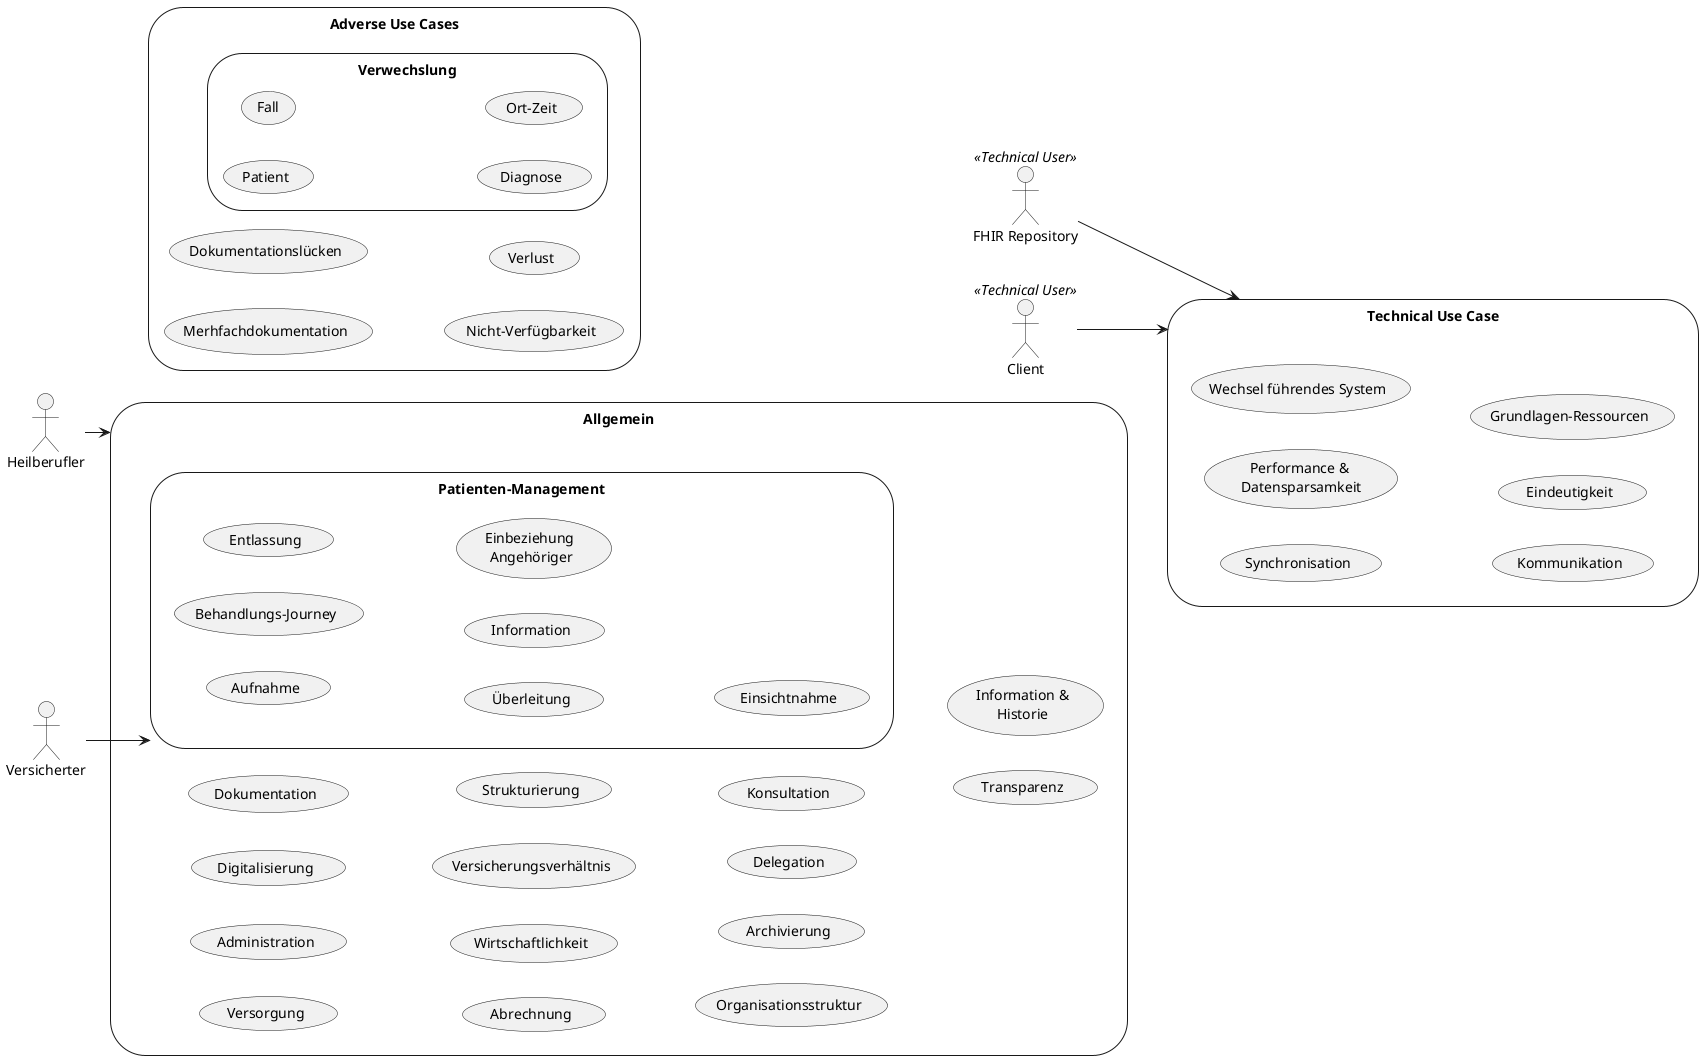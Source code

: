 '@startuml usecases
'usecase Medikation as "
'    = Medikation
'    
'    ___
'    Some text
'    === Neu-Verordnung
'    Other text
'    === Anpassung
'    Information
'    === Abgabe
'"
'@enduml

@startuml usecases
left to right direction
'skinparam packageStyle cloud
'skinparam linetype ortho

'actor :FHIR Repository: as DB << Application >>
actor :Heilberufler:
actor :Versicherter:
:FHIR Repository: as FhirRepo << Technical User >>
:Client: as Client << Technical User >>

storage gnrlUC as "Allgemein" {
    (Versorgung)
    (Administration)
    (Digitalisierung)
    (Dokumentation)
    (Abrechnung)
    (Wirtschaftlichkeit)
    (Versicherungsverhältnis)
    (Strukturierung)
    (Organisationsstruktur)
    (Archivierung)
    (Delegation)
    (Konsultation)
    (Transparenz)
    (Information &\nHistorie)
    storage patientUC as "Patienten-Management"{
        (Aufnahme) 
        (Behandlungs-Journey)
        (Entlassung)
        (Überleitung)
        (Information)
        (Einbeziehung \nAngehöriger)
        (Einsichtnahme)
    }
}

storage adverseUC as "Adverse Use Cases" {
    storage (Verwechslung){
        (Patient)
        (Fall)
        (Diagnose)
        (Ort-Zeit)
    }
    (Merhfachdokumentation)
    (Dokumentationslücken)
    (Nicht-Verfügbarkeit)
    (Verlust)
}

storage techUC as "Technical Use Case" {
    (Synchronisation)
    (Performance & \nDatensparsamkeit)
    (Wechsel führendes System)
    (Kommunikation)
    (Eindeutigkeit)
    (Grundlagen-Ressourcen)
}



Heilberufler --> gnrlUC
Versicherter --> patientUC

FhirRepo --> techUC
Client --> techUC

'fncts --> adverseUC : mitigates
'fncts --> gnrlUC : enables
@enduml